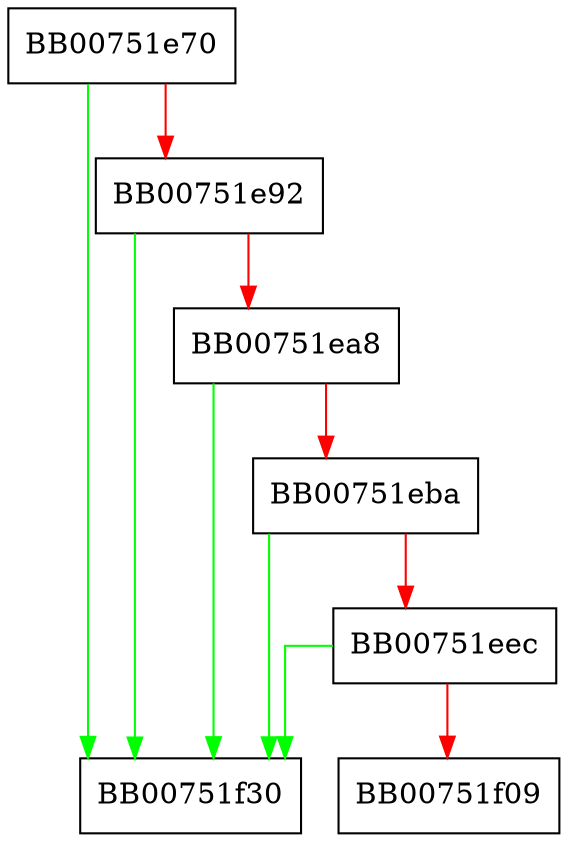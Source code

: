 digraph ossl_ec_GF2m_simple_group_copy {
  node [shape="box"];
  graph [splines=ortho];
  BB00751e70 -> BB00751f30 [color="green"];
  BB00751e70 -> BB00751e92 [color="red"];
  BB00751e92 -> BB00751f30 [color="green"];
  BB00751e92 -> BB00751ea8 [color="red"];
  BB00751ea8 -> BB00751f30 [color="green"];
  BB00751ea8 -> BB00751eba [color="red"];
  BB00751eba -> BB00751f30 [color="green"];
  BB00751eba -> BB00751eec [color="red"];
  BB00751eec -> BB00751f30 [color="green"];
  BB00751eec -> BB00751f09 [color="red"];
}